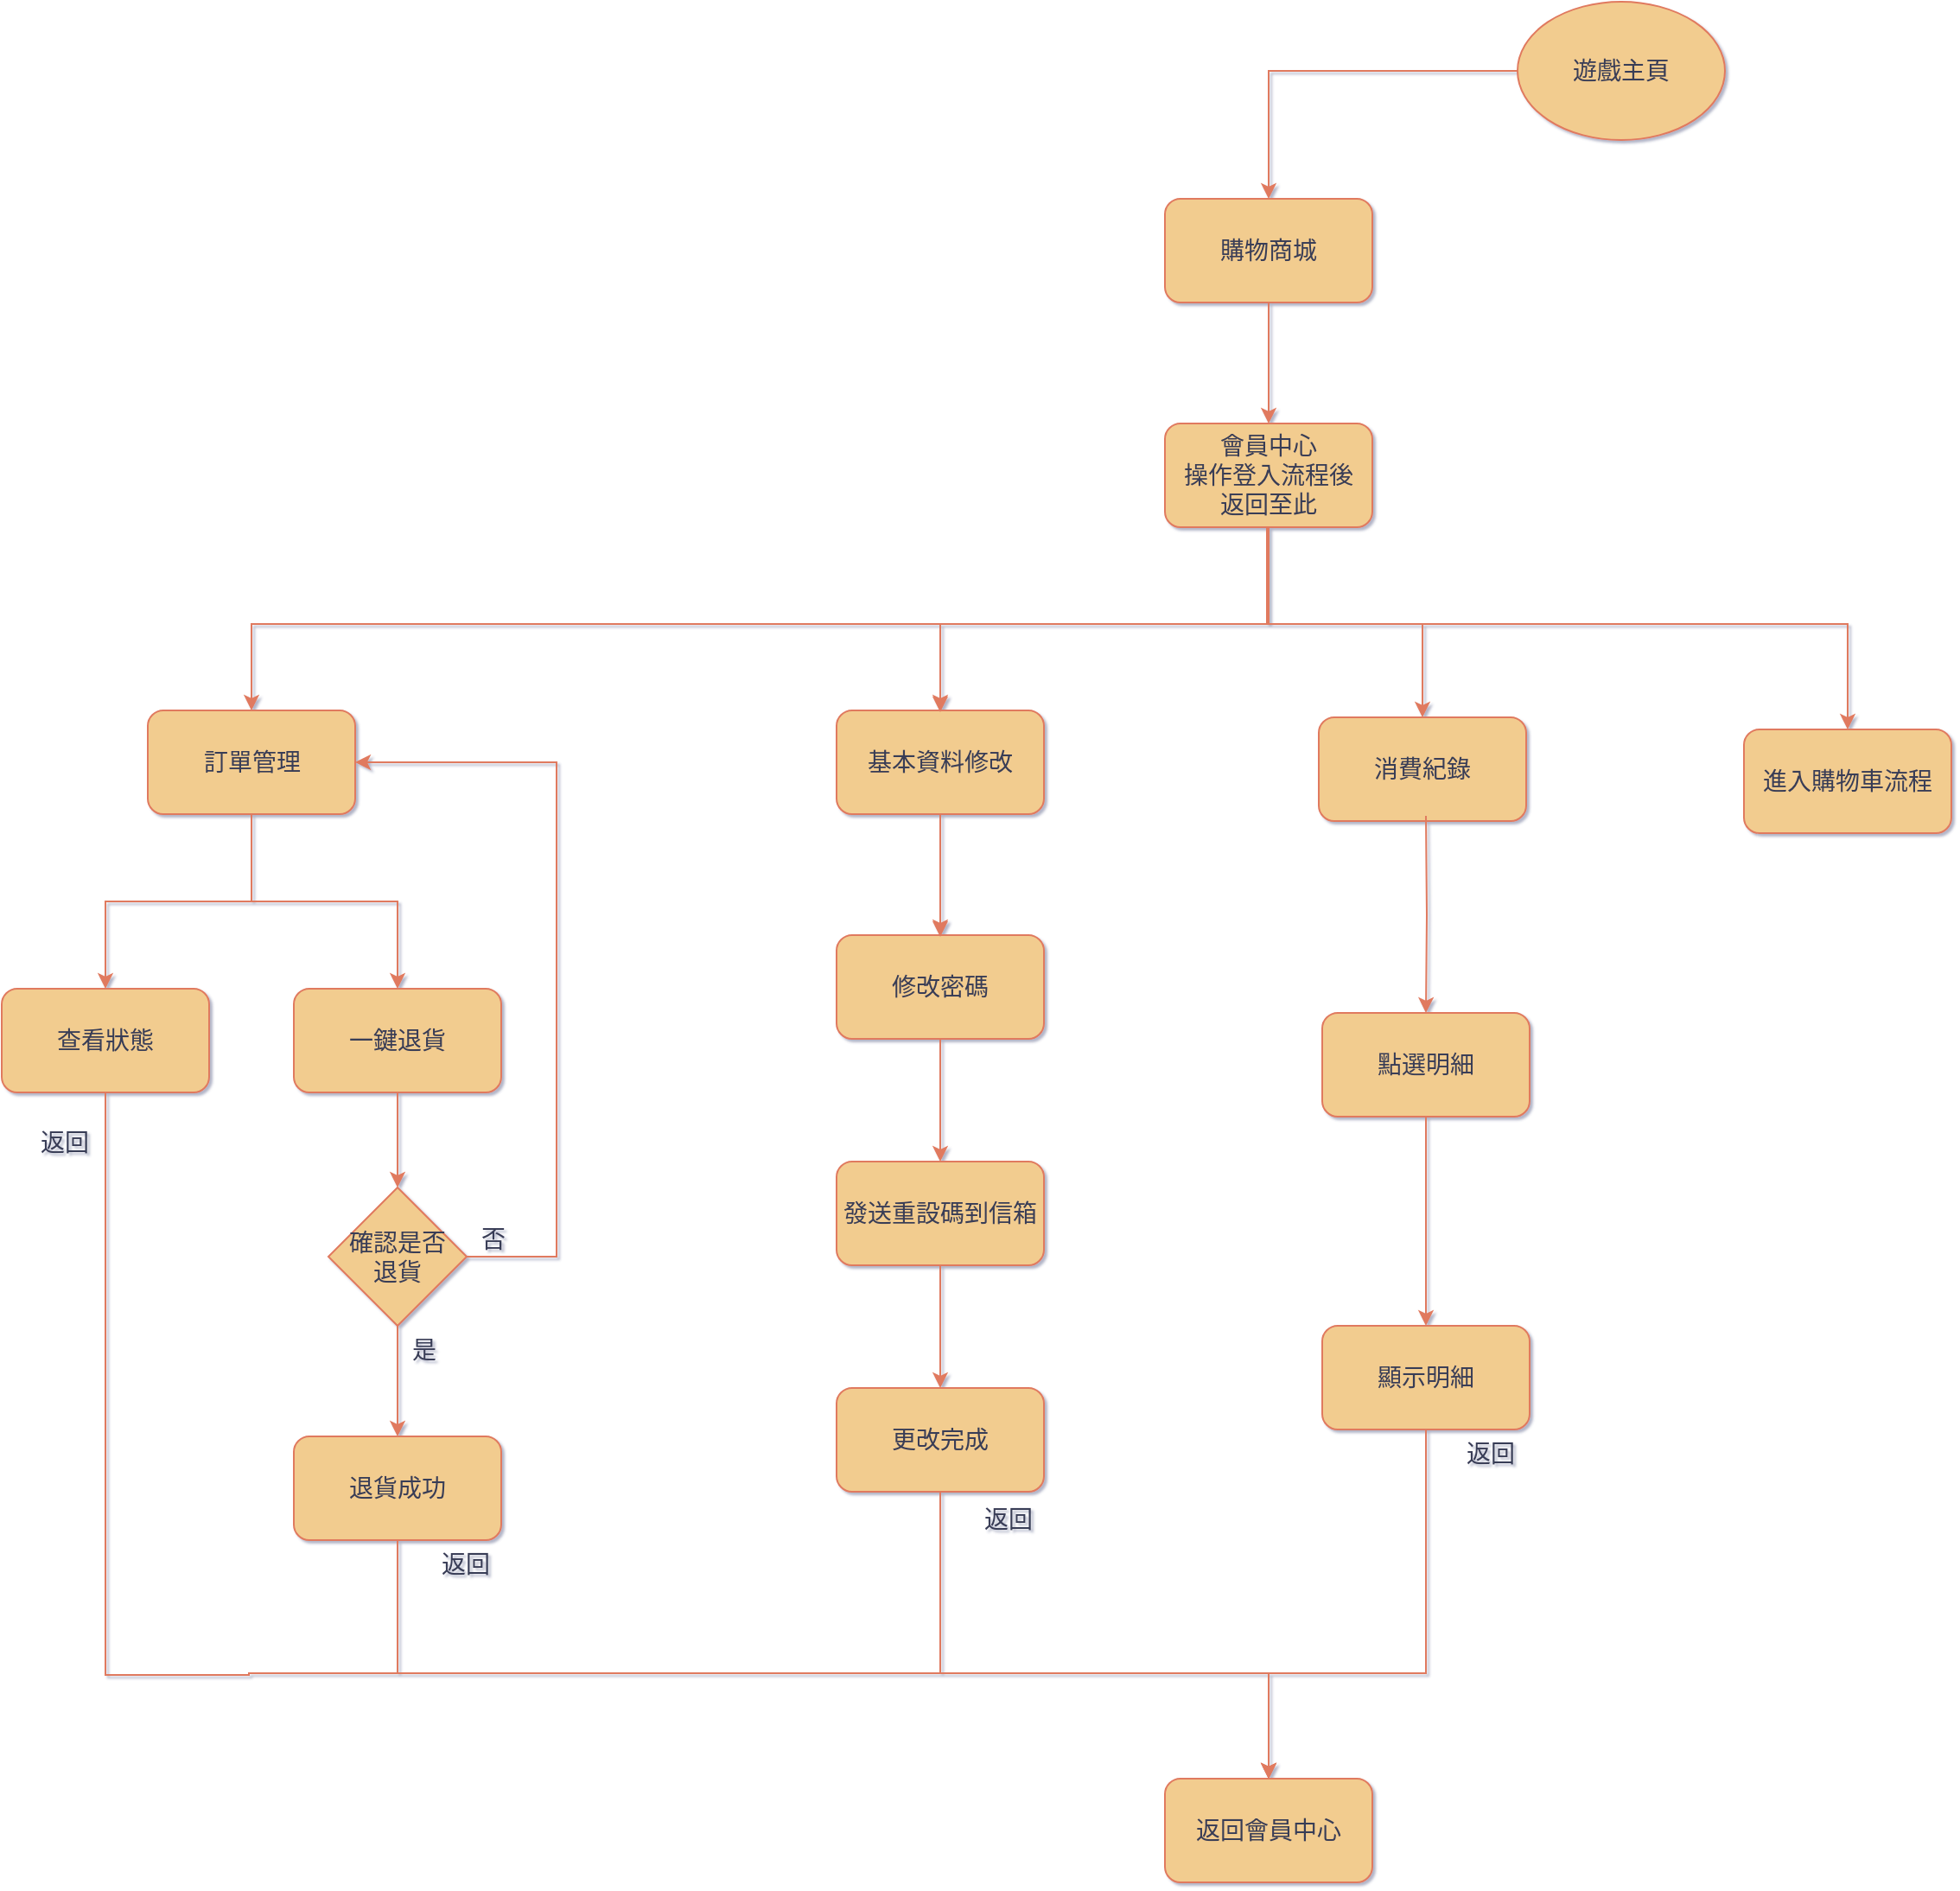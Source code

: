 <mxfile version="21.4.0" type="device">
  <diagram name="第 1 页" id="Zqvo1ujAFfrz3i5l5ESM">
    <mxGraphModel dx="1534" dy="246" grid="0" gridSize="10" guides="1" tooltips="1" connect="1" arrows="1" fold="1" page="0" pageScale="1" pageWidth="1169" pageHeight="1654" background="#ffffff" math="0" shadow="1">
      <root>
        <mxCell id="0" />
        <mxCell id="1" parent="0" />
        <mxCell id="xGS4S_83_H0r_bAf-wXa-18" style="edgeStyle=orthogonalEdgeStyle;rounded=1;orthogonalLoop=1;jettySize=auto;html=1;exitX=1;exitY=0.5;exitDx=0;exitDy=0;entryX=1;entryY=0.5;entryDx=0;entryDy=0;labelBackgroundColor=none;strokeColor=#E07A5F;fontColor=default;" parent="1" edge="1">
          <mxGeometry relative="1" as="geometry">
            <mxPoint x="1030" y="600" as="targetPoint" />
            <Array as="points">
              <mxPoint x="1211" y="1070" />
              <mxPoint x="1211" y="600" />
            </Array>
          </mxGeometry>
        </mxCell>
        <mxCell id="qzAUh965ltvIJ4Mi2_IY-3" style="edgeStyle=orthogonalEdgeStyle;rounded=0;orthogonalLoop=1;jettySize=auto;html=1;entryX=0.5;entryY=0;entryDx=0;entryDy=0;labelBackgroundColor=none;strokeColor=#E07A5F;fontColor=default;" parent="1" source="p6RYJrienrYGF258Km1J-48" target="qzAUh965ltvIJ4Mi2_IY-2" edge="1">
          <mxGeometry relative="1" as="geometry" />
        </mxCell>
        <mxCell id="p6RYJrienrYGF258Km1J-48" value="遊戲主頁" style="ellipse;whiteSpace=wrap;html=1;labelBackgroundColor=none;fillColor=#F2CC8F;strokeColor=#E07A5F;fontColor=#393C56;fontSize=14;" parent="1" vertex="1">
          <mxGeometry x="725" y="551" width="120" height="80" as="geometry" />
        </mxCell>
        <mxCell id="p6RYJrienrYGF258Km1J-49" style="edgeStyle=orthogonalEdgeStyle;rounded=0;orthogonalLoop=1;jettySize=auto;html=1;entryX=0.5;entryY=0;entryDx=0;entryDy=0;strokeColor=#E07A5F;fontColor=default;fillColor=#F2CC8F;fontSize=14;labelBackgroundColor=none;" parent="1" target="p6RYJrienrYGF258Km1J-59" edge="1">
          <mxGeometry relative="1" as="geometry">
            <mxPoint x="580" y="854" as="sourcePoint" />
            <Array as="points">
              <mxPoint x="580" y="911" />
              <mxPoint x="391" y="911" />
            </Array>
          </mxGeometry>
        </mxCell>
        <mxCell id="p6RYJrienrYGF258Km1J-50" style="edgeStyle=orthogonalEdgeStyle;rounded=0;orthogonalLoop=1;jettySize=auto;html=1;entryX=0.5;entryY=0;entryDx=0;entryDy=0;strokeColor=#E07A5F;fontColor=default;fillColor=#F2CC8F;exitX=0.5;exitY=1;exitDx=0;exitDy=0;fontSize=14;labelBackgroundColor=none;" parent="1" source="p6RYJrienrYGF258Km1J-53" target="p6RYJrienrYGF258Km1J-57" edge="1">
          <mxGeometry relative="1" as="geometry">
            <mxPoint x="450.529" y="864" as="sourcePoint" />
            <Array as="points">
              <mxPoint x="581" y="911" />
              <mxPoint x="-7" y="911" />
            </Array>
          </mxGeometry>
        </mxCell>
        <mxCell id="p6RYJrienrYGF258Km1J-51" style="edgeStyle=orthogonalEdgeStyle;rounded=0;orthogonalLoop=1;jettySize=auto;html=1;entryX=0.5;entryY=0;entryDx=0;entryDy=0;strokeColor=#E07A5F;fontColor=default;fillColor=#F2CC8F;fontSize=14;labelBackgroundColor=none;" parent="1" source="p6RYJrienrYGF258Km1J-53" target="p6RYJrienrYGF258Km1J-89" edge="1">
          <mxGeometry relative="1" as="geometry">
            <Array as="points">
              <mxPoint x="581" y="911" />
              <mxPoint x="670" y="911" />
            </Array>
          </mxGeometry>
        </mxCell>
        <mxCell id="p6RYJrienrYGF258Km1J-52" style="edgeStyle=orthogonalEdgeStyle;rounded=0;orthogonalLoop=1;jettySize=auto;html=1;entryX=0.5;entryY=0;entryDx=0;entryDy=0;strokeColor=#E07A5F;fontColor=default;fillColor=#F2CC8F;fontSize=14;labelBackgroundColor=none;" parent="1" source="p6RYJrienrYGF258Km1J-53" target="p6RYJrienrYGF258Km1J-56" edge="1">
          <mxGeometry relative="1" as="geometry">
            <Array as="points">
              <mxPoint x="581" y="911" />
              <mxPoint x="916" y="911" />
            </Array>
          </mxGeometry>
        </mxCell>
        <mxCell id="p6RYJrienrYGF258Km1J-53" value="會員中心&lt;br&gt;操作登入流程後&lt;br&gt;返回至此" style="rounded=1;whiteSpace=wrap;html=1;strokeColor=#E07A5F;fontColor=#393C56;fillColor=#F2CC8F;fontSize=14;labelBackgroundColor=none;" parent="1" vertex="1">
          <mxGeometry x="521" y="795" width="120" height="60" as="geometry" />
        </mxCell>
        <mxCell id="p6RYJrienrYGF258Km1J-54" style="edgeStyle=orthogonalEdgeStyle;rounded=0;orthogonalLoop=1;jettySize=auto;html=1;entryX=0.5;entryY=0;entryDx=0;entryDy=0;strokeColor=#E07A5F;fontColor=default;fillColor=#F2CC8F;exitX=0.5;exitY=1;exitDx=0;exitDy=0;fontSize=14;labelBackgroundColor=none;" parent="1" source="p6RYJrienrYGF258Km1J-57" target="p6RYJrienrYGF258Km1J-61" edge="1">
          <mxGeometry relative="1" as="geometry">
            <mxPoint x="-4.486" y="1060" as="sourcePoint" />
          </mxGeometry>
        </mxCell>
        <mxCell id="p6RYJrienrYGF258Km1J-55" style="edgeStyle=orthogonalEdgeStyle;rounded=0;orthogonalLoop=1;jettySize=auto;html=1;entryX=0.5;entryY=0;entryDx=0;entryDy=0;strokeColor=#E07A5F;fontColor=default;fillColor=#F2CC8F;exitX=0.5;exitY=1;exitDx=0;exitDy=0;fontSize=14;labelBackgroundColor=none;" parent="1" source="p6RYJrienrYGF258Km1J-57" target="p6RYJrienrYGF258Km1J-63" edge="1">
          <mxGeometry relative="1" as="geometry">
            <mxPoint x="-4.486" y="1060" as="sourcePoint" />
          </mxGeometry>
        </mxCell>
        <mxCell id="p6RYJrienrYGF258Km1J-56" value="進入購物車流程" style="rounded=1;whiteSpace=wrap;html=1;strokeColor=#E07A5F;fontColor=#393C56;fillColor=#F2CC8F;fontSize=14;labelBackgroundColor=none;" parent="1" vertex="1">
          <mxGeometry x="856" y="972" width="120" height="60" as="geometry" />
        </mxCell>
        <mxCell id="p6RYJrienrYGF258Km1J-57" value="訂單管理" style="rounded=1;whiteSpace=wrap;html=1;strokeColor=#E07A5F;fontColor=#393C56;fillColor=#F2CC8F;fontSize=14;labelBackgroundColor=none;" parent="1" vertex="1">
          <mxGeometry x="-67.5" y="961" width="120" height="60" as="geometry" />
        </mxCell>
        <mxCell id="p6RYJrienrYGF258Km1J-58" style="edgeStyle=orthogonalEdgeStyle;rounded=0;orthogonalLoop=1;jettySize=auto;html=1;entryX=0.5;entryY=0;entryDx=0;entryDy=0;strokeColor=#E07A5F;fontColor=default;fillColor=#F2CC8F;fontSize=14;labelBackgroundColor=none;" parent="1" source="p6RYJrienrYGF258Km1J-59" target="p6RYJrienrYGF258Km1J-73" edge="1">
          <mxGeometry relative="1" as="geometry" />
        </mxCell>
        <mxCell id="p6RYJrienrYGF258Km1J-59" value="基本資料修改" style="rounded=1;whiteSpace=wrap;html=1;strokeColor=#E07A5F;fontColor=#393C56;fillColor=#F2CC8F;fontSize=14;labelBackgroundColor=none;" parent="1" vertex="1">
          <mxGeometry x="331" y="961" width="120" height="60" as="geometry" />
        </mxCell>
        <mxCell id="p6RYJrienrYGF258Km1J-60" style="edgeStyle=orthogonalEdgeStyle;rounded=0;orthogonalLoop=1;jettySize=auto;html=1;entryX=0.5;entryY=0;entryDx=0;entryDy=0;strokeColor=#E07A5F;fontColor=default;fillColor=#F2CC8F;fontSize=14;labelBackgroundColor=none;" parent="1" source="p6RYJrienrYGF258Km1J-61" target="p6RYJrienrYGF258Km1J-71" edge="1">
          <mxGeometry relative="1" as="geometry">
            <Array as="points">
              <mxPoint x="-92" y="1519" />
              <mxPoint x="-9" y="1519" />
              <mxPoint x="581" y="1518" />
            </Array>
          </mxGeometry>
        </mxCell>
        <mxCell id="p6RYJrienrYGF258Km1J-61" value="查看狀態" style="rounded=1;whiteSpace=wrap;html=1;strokeColor=#E07A5F;fontColor=#393C56;fillColor=#F2CC8F;fontSize=14;labelBackgroundColor=none;" parent="1" vertex="1">
          <mxGeometry x="-152" y="1122" width="120" height="60" as="geometry" />
        </mxCell>
        <mxCell id="p6RYJrienrYGF258Km1J-62" style="edgeStyle=orthogonalEdgeStyle;rounded=0;orthogonalLoop=1;jettySize=auto;html=1;entryX=0.5;entryY=0;entryDx=0;entryDy=0;strokeColor=#E07A5F;fontColor=default;fillColor=#F2CC8F;fontSize=14;labelBackgroundColor=none;" parent="1" source="p6RYJrienrYGF258Km1J-63" target="p6RYJrienrYGF258Km1J-66" edge="1">
          <mxGeometry relative="1" as="geometry" />
        </mxCell>
        <mxCell id="p6RYJrienrYGF258Km1J-63" value="一鍵退貨" style="rounded=1;whiteSpace=wrap;html=1;strokeColor=#E07A5F;fontColor=#393C56;fillColor=#F2CC8F;fontSize=14;labelBackgroundColor=none;" parent="1" vertex="1">
          <mxGeometry x="17" y="1122" width="120" height="60" as="geometry" />
        </mxCell>
        <mxCell id="p6RYJrienrYGF258Km1J-64" style="edgeStyle=orthogonalEdgeStyle;rounded=0;orthogonalLoop=1;jettySize=auto;html=1;entryX=1;entryY=0.5;entryDx=0;entryDy=0;strokeColor=#E07A5F;fontColor=default;fillColor=#F2CC8F;fontSize=14;labelBackgroundColor=none;" parent="1" source="p6RYJrienrYGF258Km1J-66" target="p6RYJrienrYGF258Km1J-57" edge="1">
          <mxGeometry relative="1" as="geometry">
            <Array as="points">
              <mxPoint x="169" y="1277" />
              <mxPoint x="169" y="991" />
            </Array>
          </mxGeometry>
        </mxCell>
        <mxCell id="p6RYJrienrYGF258Km1J-65" style="edgeStyle=orthogonalEdgeStyle;rounded=0;orthogonalLoop=1;jettySize=auto;html=1;entryX=0.5;entryY=0;entryDx=0;entryDy=0;strokeColor=#E07A5F;fontColor=default;fillColor=#F2CC8F;fontSize=14;labelBackgroundColor=none;" parent="1" source="p6RYJrienrYGF258Km1J-66" target="p6RYJrienrYGF258Km1J-69" edge="1">
          <mxGeometry relative="1" as="geometry" />
        </mxCell>
        <mxCell id="p6RYJrienrYGF258Km1J-66" value="確認是否&lt;br style=&quot;font-size: 14px;&quot;&gt;退貨" style="rhombus;whiteSpace=wrap;html=1;strokeColor=#E07A5F;fontColor=#393C56;fillColor=#F2CC8F;fontSize=14;labelBackgroundColor=none;" parent="1" vertex="1">
          <mxGeometry x="37" y="1237" width="80" height="80" as="geometry" />
        </mxCell>
        <mxCell id="p6RYJrienrYGF258Km1J-67" value="否" style="text;html=1;align=center;verticalAlign=middle;resizable=0;points=[];autosize=1;strokeColor=none;fillColor=none;fontColor=#393C56;fontSize=14;labelBackgroundColor=none;" parent="1" vertex="1">
          <mxGeometry x="116" y="1252" width="32" height="29" as="geometry" />
        </mxCell>
        <mxCell id="p6RYJrienrYGF258Km1J-68" style="edgeStyle=orthogonalEdgeStyle;rounded=0;orthogonalLoop=1;jettySize=auto;html=1;entryX=0.5;entryY=0;entryDx=0;entryDy=0;strokeColor=#E07A5F;fontColor=default;fillColor=#F2CC8F;fontSize=14;labelBackgroundColor=none;" parent="1" source="p6RYJrienrYGF258Km1J-69" target="p6RYJrienrYGF258Km1J-71" edge="1">
          <mxGeometry relative="1" as="geometry">
            <Array as="points">
              <mxPoint x="77" y="1518" />
              <mxPoint x="581" y="1518" />
            </Array>
          </mxGeometry>
        </mxCell>
        <mxCell id="p6RYJrienrYGF258Km1J-69" value="退貨成功" style="rounded=1;whiteSpace=wrap;html=1;strokeColor=#E07A5F;fontColor=#393C56;fillColor=#F2CC8F;fontSize=14;labelBackgroundColor=none;" parent="1" vertex="1">
          <mxGeometry x="17" y="1381" width="120" height="60" as="geometry" />
        </mxCell>
        <mxCell id="p6RYJrienrYGF258Km1J-70" value="是" style="text;html=1;align=center;verticalAlign=middle;resizable=0;points=[];autosize=1;strokeColor=none;fillColor=none;fontColor=#393C56;fontSize=14;labelBackgroundColor=none;" parent="1" vertex="1">
          <mxGeometry x="76" y="1316" width="32" height="29" as="geometry" />
        </mxCell>
        <mxCell id="p6RYJrienrYGF258Km1J-71" value="返回會員中心" style="rounded=1;whiteSpace=wrap;html=1;strokeColor=#E07A5F;fontColor=#393C56;fillColor=#F2CC8F;fontSize=14;labelBackgroundColor=none;" parent="1" vertex="1">
          <mxGeometry x="521" y="1579" width="120" height="60" as="geometry" />
        </mxCell>
        <mxCell id="p6RYJrienrYGF258Km1J-72" style="edgeStyle=orthogonalEdgeStyle;rounded=0;orthogonalLoop=1;jettySize=auto;html=1;entryX=0.5;entryY=0;entryDx=0;entryDy=0;strokeColor=#E07A5F;fontColor=default;fillColor=#F2CC8F;fontSize=14;labelBackgroundColor=none;" parent="1" source="p6RYJrienrYGF258Km1J-73" target="p6RYJrienrYGF258Km1J-75" edge="1">
          <mxGeometry relative="1" as="geometry" />
        </mxCell>
        <mxCell id="p6RYJrienrYGF258Km1J-73" value="修改密碼" style="rounded=1;whiteSpace=wrap;html=1;strokeColor=#E07A5F;fontColor=#393C56;fillColor=#F2CC8F;fontSize=14;labelBackgroundColor=none;" parent="1" vertex="1">
          <mxGeometry x="331" y="1091" width="120" height="60" as="geometry" />
        </mxCell>
        <mxCell id="p6RYJrienrYGF258Km1J-74" style="edgeStyle=orthogonalEdgeStyle;rounded=0;orthogonalLoop=1;jettySize=auto;html=1;entryX=0.5;entryY=0;entryDx=0;entryDy=0;strokeColor=#E07A5F;fontColor=default;fillColor=#F2CC8F;fontSize=14;labelBackgroundColor=none;" parent="1" source="p6RYJrienrYGF258Km1J-75" target="p6RYJrienrYGF258Km1J-77" edge="1">
          <mxGeometry relative="1" as="geometry" />
        </mxCell>
        <mxCell id="p6RYJrienrYGF258Km1J-75" value="發送重設碼到信箱" style="rounded=1;whiteSpace=wrap;html=1;strokeColor=#E07A5F;fontColor=#393C56;fillColor=#F2CC8F;fontSize=14;labelBackgroundColor=none;" parent="1" vertex="1">
          <mxGeometry x="331" y="1222" width="120" height="60" as="geometry" />
        </mxCell>
        <mxCell id="p6RYJrienrYGF258Km1J-76" style="edgeStyle=orthogonalEdgeStyle;rounded=0;orthogonalLoop=1;jettySize=auto;html=1;entryX=0.5;entryY=0;entryDx=0;entryDy=0;strokeColor=#E07A5F;fontColor=default;fillColor=#F2CC8F;fontSize=14;labelBackgroundColor=none;" parent="1" source="p6RYJrienrYGF258Km1J-77" target="p6RYJrienrYGF258Km1J-71" edge="1">
          <mxGeometry relative="1" as="geometry">
            <Array as="points">
              <mxPoint x="391" y="1518" />
              <mxPoint x="581" y="1518" />
            </Array>
          </mxGeometry>
        </mxCell>
        <mxCell id="p6RYJrienrYGF258Km1J-77" value="更改完成" style="rounded=1;whiteSpace=wrap;html=1;strokeColor=#E07A5F;fontColor=#393C56;fillColor=#F2CC8F;fontSize=14;labelBackgroundColor=none;" parent="1" vertex="1">
          <mxGeometry x="331" y="1353" width="120" height="60" as="geometry" />
        </mxCell>
        <mxCell id="p6RYJrienrYGF258Km1J-78" style="edgeStyle=orthogonalEdgeStyle;rounded=0;orthogonalLoop=1;jettySize=auto;html=1;entryX=0.5;entryY=0;entryDx=0;entryDy=0;strokeColor=#E07A5F;fontColor=default;fillColor=#F2CC8F;fontSize=14;labelBackgroundColor=none;" parent="1" edge="1">
          <mxGeometry relative="1" as="geometry">
            <mxPoint x="580" y="855" as="sourcePoint" />
            <Array as="points">
              <mxPoint x="580" y="911" />
              <mxPoint x="391" y="911" />
            </Array>
            <mxPoint x="391" y="962" as="targetPoint" />
          </mxGeometry>
        </mxCell>
        <mxCell id="p6RYJrienrYGF258Km1J-80" style="edgeStyle=orthogonalEdgeStyle;rounded=0;orthogonalLoop=1;jettySize=auto;html=1;entryX=0.5;entryY=0;entryDx=0;entryDy=0;strokeColor=#E07A5F;fontColor=default;fillColor=#F2CC8F;fontSize=14;labelBackgroundColor=none;" parent="1" edge="1">
          <mxGeometry relative="1" as="geometry">
            <mxPoint x="391" y="1022" as="sourcePoint" />
            <mxPoint x="391" y="1092" as="targetPoint" />
          </mxGeometry>
        </mxCell>
        <mxCell id="p6RYJrienrYGF258Km1J-83" value="返回" style="text;html=1;align=center;verticalAlign=middle;resizable=0;points=[];autosize=1;strokeColor=none;fillColor=none;fontColor=#393C56;fontSize=14;labelBackgroundColor=none;" parent="1" vertex="1">
          <mxGeometry x="407" y="1414" width="46" height="29" as="geometry" />
        </mxCell>
        <mxCell id="p6RYJrienrYGF258Km1J-84" value="返回" style="text;html=1;align=center;verticalAlign=middle;resizable=0;points=[];autosize=1;strokeColor=none;fillColor=none;fontColor=#393C56;fontSize=14;labelBackgroundColor=none;" parent="1" vertex="1">
          <mxGeometry x="93" y="1440" width="46" height="29" as="geometry" />
        </mxCell>
        <mxCell id="p6RYJrienrYGF258Km1J-85" value="返回" style="text;html=1;align=center;verticalAlign=middle;resizable=0;points=[];autosize=1;strokeColor=none;fillColor=none;fontColor=#393C56;fontSize=14;labelBackgroundColor=none;" parent="1" vertex="1">
          <mxGeometry x="-139" y="1196" width="46" height="29" as="geometry" />
        </mxCell>
        <mxCell id="p6RYJrienrYGF258Km1J-86" style="edgeStyle=orthogonalEdgeStyle;rounded=0;orthogonalLoop=1;jettySize=auto;html=1;entryX=0.5;entryY=0;entryDx=0;entryDy=0;strokeColor=#E07A5F;fontColor=default;fillColor=#F2CC8F;fontSize=14;labelBackgroundColor=none;" parent="1" source="p6RYJrienrYGF258Km1J-87" target="p6RYJrienrYGF258Km1J-71" edge="1">
          <mxGeometry relative="1" as="geometry">
            <Array as="points">
              <mxPoint x="672" y="1518" />
              <mxPoint x="581" y="1518" />
            </Array>
          </mxGeometry>
        </mxCell>
        <mxCell id="p6RYJrienrYGF258Km1J-87" value="顯示明細" style="rounded=1;whiteSpace=wrap;html=1;strokeColor=#E07A5F;fontColor=#393C56;fillColor=#F2CC8F;fontSize=14;labelBackgroundColor=none;" parent="1" vertex="1">
          <mxGeometry x="612" y="1317" width="120" height="60" as="geometry" />
        </mxCell>
        <mxCell id="p6RYJrienrYGF258Km1J-88" value="返回" style="text;html=1;align=center;verticalAlign=middle;resizable=0;points=[];autosize=1;strokeColor=none;fillColor=none;fontColor=#393C56;fontSize=14;labelBackgroundColor=none;" parent="1" vertex="1">
          <mxGeometry x="686" y="1376" width="46" height="29" as="geometry" />
        </mxCell>
        <mxCell id="p6RYJrienrYGF258Km1J-89" value="消費紀錄" style="rounded=1;whiteSpace=wrap;html=1;strokeColor=#E07A5F;fontColor=#393C56;fillColor=#F2CC8F;fontSize=14;labelBackgroundColor=none;" parent="1" vertex="1">
          <mxGeometry x="610" y="965" width="120" height="60" as="geometry" />
        </mxCell>
        <mxCell id="p6RYJrienrYGF258Km1J-90" value="點選明細" style="rounded=1;whiteSpace=wrap;html=1;strokeColor=#E07A5F;fontColor=#393C56;fillColor=#F2CC8F;fontSize=14;labelBackgroundColor=none;" parent="1" vertex="1">
          <mxGeometry x="612" y="1136" width="120" height="60" as="geometry" />
        </mxCell>
        <mxCell id="p6RYJrienrYGF258Km1J-91" style="edgeStyle=orthogonalEdgeStyle;rounded=0;orthogonalLoop=1;jettySize=auto;html=1;entryX=0.5;entryY=0;entryDx=0;entryDy=0;strokeColor=#E07A5F;fontColor=default;fillColor=#F2CC8F;fontSize=14;labelBackgroundColor=none;" parent="1" target="p6RYJrienrYGF258Km1J-90" edge="1">
          <mxGeometry relative="1" as="geometry">
            <mxPoint x="672" y="1022" as="sourcePoint" />
          </mxGeometry>
        </mxCell>
        <mxCell id="p6RYJrienrYGF258Km1J-92" style="edgeStyle=orthogonalEdgeStyle;rounded=0;orthogonalLoop=1;jettySize=auto;html=1;entryX=0.5;entryY=0;entryDx=0;entryDy=0;strokeColor=#E07A5F;fontColor=default;fillColor=#F2CC8F;fontSize=14;labelBackgroundColor=none;" parent="1" source="p6RYJrienrYGF258Km1J-90" edge="1">
          <mxGeometry relative="1" as="geometry">
            <mxPoint x="672" y="1317" as="targetPoint" />
          </mxGeometry>
        </mxCell>
        <mxCell id="qzAUh965ltvIJ4Mi2_IY-4" style="edgeStyle=orthogonalEdgeStyle;rounded=0;orthogonalLoop=1;jettySize=auto;html=1;entryX=0.5;entryY=0;entryDx=0;entryDy=0;labelBackgroundColor=none;strokeColor=#E07A5F;fontColor=default;" parent="1" source="qzAUh965ltvIJ4Mi2_IY-2" target="p6RYJrienrYGF258Km1J-53" edge="1">
          <mxGeometry relative="1" as="geometry" />
        </mxCell>
        <mxCell id="qzAUh965ltvIJ4Mi2_IY-2" value="購物商城" style="rounded=1;whiteSpace=wrap;html=1;strokeColor=#E07A5F;fontColor=#393C56;fillColor=#F2CC8F;fontSize=14;labelBackgroundColor=none;" parent="1" vertex="1">
          <mxGeometry x="521" y="665" width="120" height="60" as="geometry" />
        </mxCell>
      </root>
    </mxGraphModel>
  </diagram>
</mxfile>
